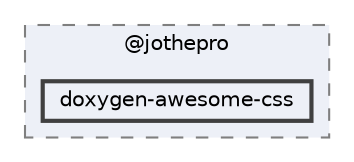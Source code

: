 digraph "doxygen-awesome-css"
{
 // LATEX_PDF_SIZE
  bgcolor="transparent";
  edge [fontname=Helvetica,fontsize=10,labelfontname=Helvetica,labelfontsize=10];
  node [fontname=Helvetica,fontsize=10,shape=box,height=0.2,width=0.4];
  compound=true
  subgraph clusterdir_3734e76862bf444052cec1b9d7e4d24e {
    graph [ bgcolor="#edf0f7", pencolor="grey50", label="@jothepro", fontname=Helvetica,fontsize=10 style="filled,dashed", URL="dir_3734e76862bf444052cec1b9d7e4d24e.html",tooltip=""]
  dir_bd9c43a43d14dccdedc2dc373839eb9f [label="doxygen-awesome-css", fillcolor="#edf0f7", color="grey25", style="filled,bold", URL="dir_bd9c43a43d14dccdedc2dc373839eb9f.html",tooltip=""];
  }
}
